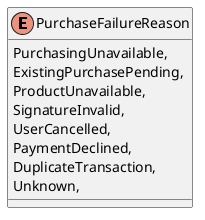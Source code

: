 @startuml
enum PurchaseFailureReason {
    PurchasingUnavailable,
    ExistingPurchasePending,
    ProductUnavailable,
    SignatureInvalid,
    UserCancelled,
    PaymentDeclined,
    DuplicateTransaction,
    Unknown,
}
@enduml

